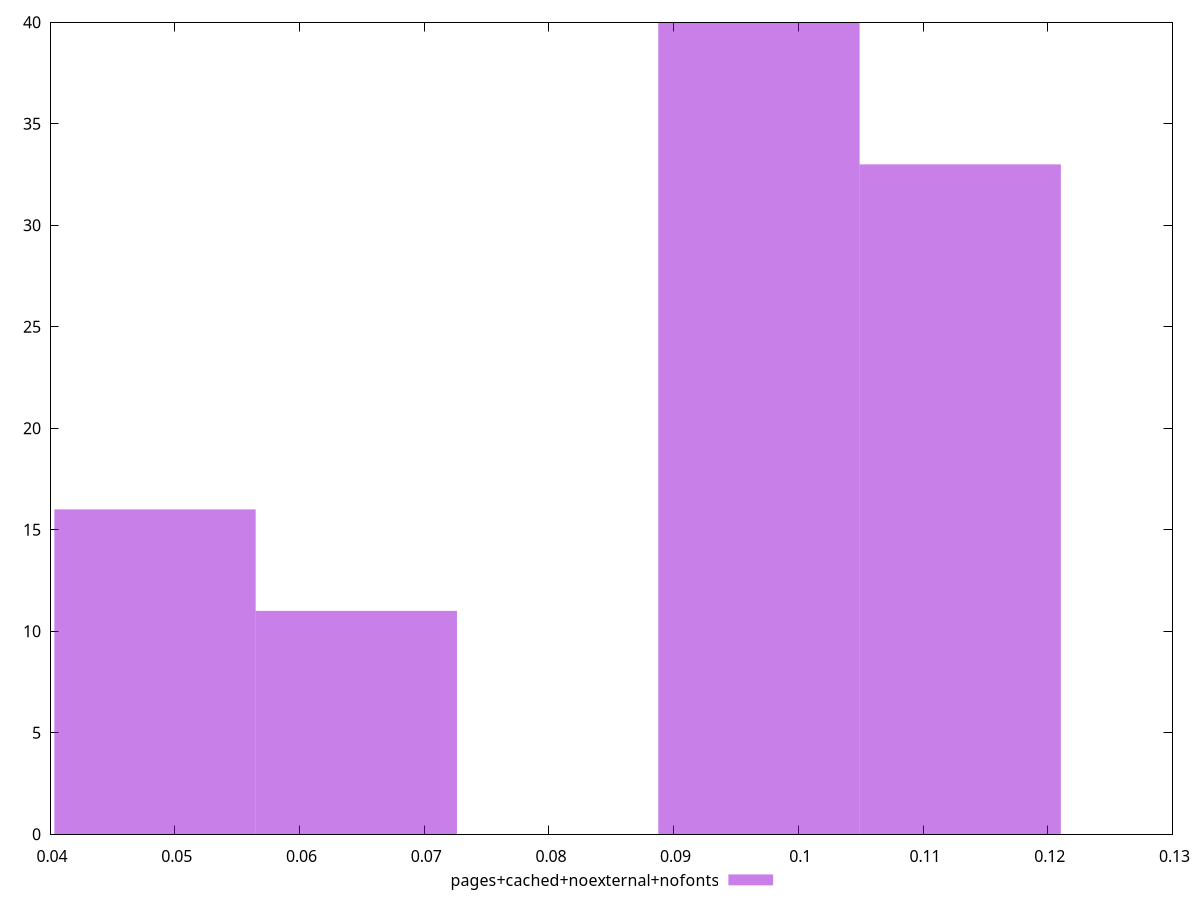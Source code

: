 $_pagesCachedNoexternalNofonts <<EOF
0.11297954380364687 33
0.09683960897455446 40
0.06455973931636964 11
0.04841980448727723 16
EOF
set key outside below
set terminal pngcairo
set output "report_00004_2020-11-02T20-21-41.718Z/largest-contentful-paint/pages+cached+noexternal+nofonts//hist.png"
set yrange [0:40]
set boxwidth 0.01613993482909241
set style fill transparent solid 0.5 noborder
plot $_pagesCachedNoexternalNofonts title "pages+cached+noexternal+nofonts" with boxes ,